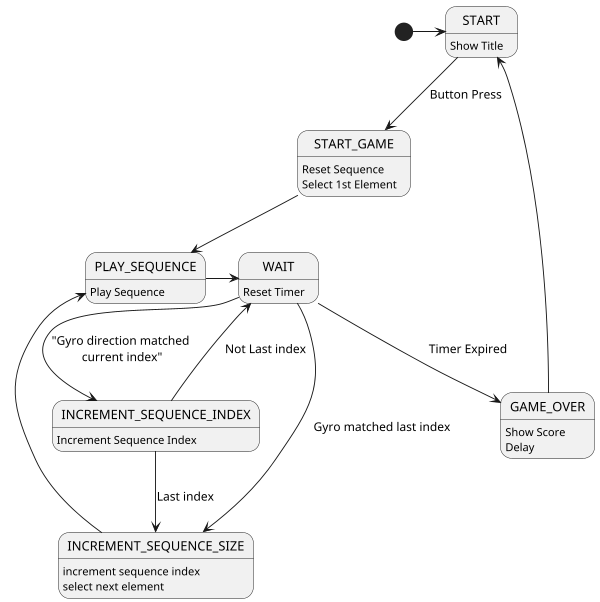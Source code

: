 ```plantuml
@startuml
scale 600 width

[*] -> START
START: Show Title
START --> START_GAME : Button Press
START_GAME: Reset Sequence
START_GAME: Select 1st Element
START_GAME --> PLAY_SEQUENCE
PLAY_SEQUENCE: Play Sequence
PLAY_SEQUENCE-> WAIT
WAIT: Reset Timer
WAIT --> GAME_OVER : Timer Expired
GAME_OVER: Show Score
GAME_OVER: Delay
GAME_OVER-> START
WAIT-->INCREMENT_SEQUENCE_INDEX: "Gyro direction matched\n current index"
WAIT-->INCREMENT_SEQUENCE_SIZE: Gyro matched last index
INCREMENT_SEQUENCE_INDEX: Increment Sequence Index
INCREMENT_SEQUENCE_INDEX-> WAIT: Not Last index
INCREMENT_SEQUENCE_INDEX--> INCREMENT_SEQUENCE_SIZE: Last index
INCREMENT_SEQUENCE_SIZE: increment sequence index
INCREMENT_SEQUENCE_SIZE: select next element
INCREMENT_SEQUENCE_SIZE-> PLAY_SEQUENCE

@end_uml
